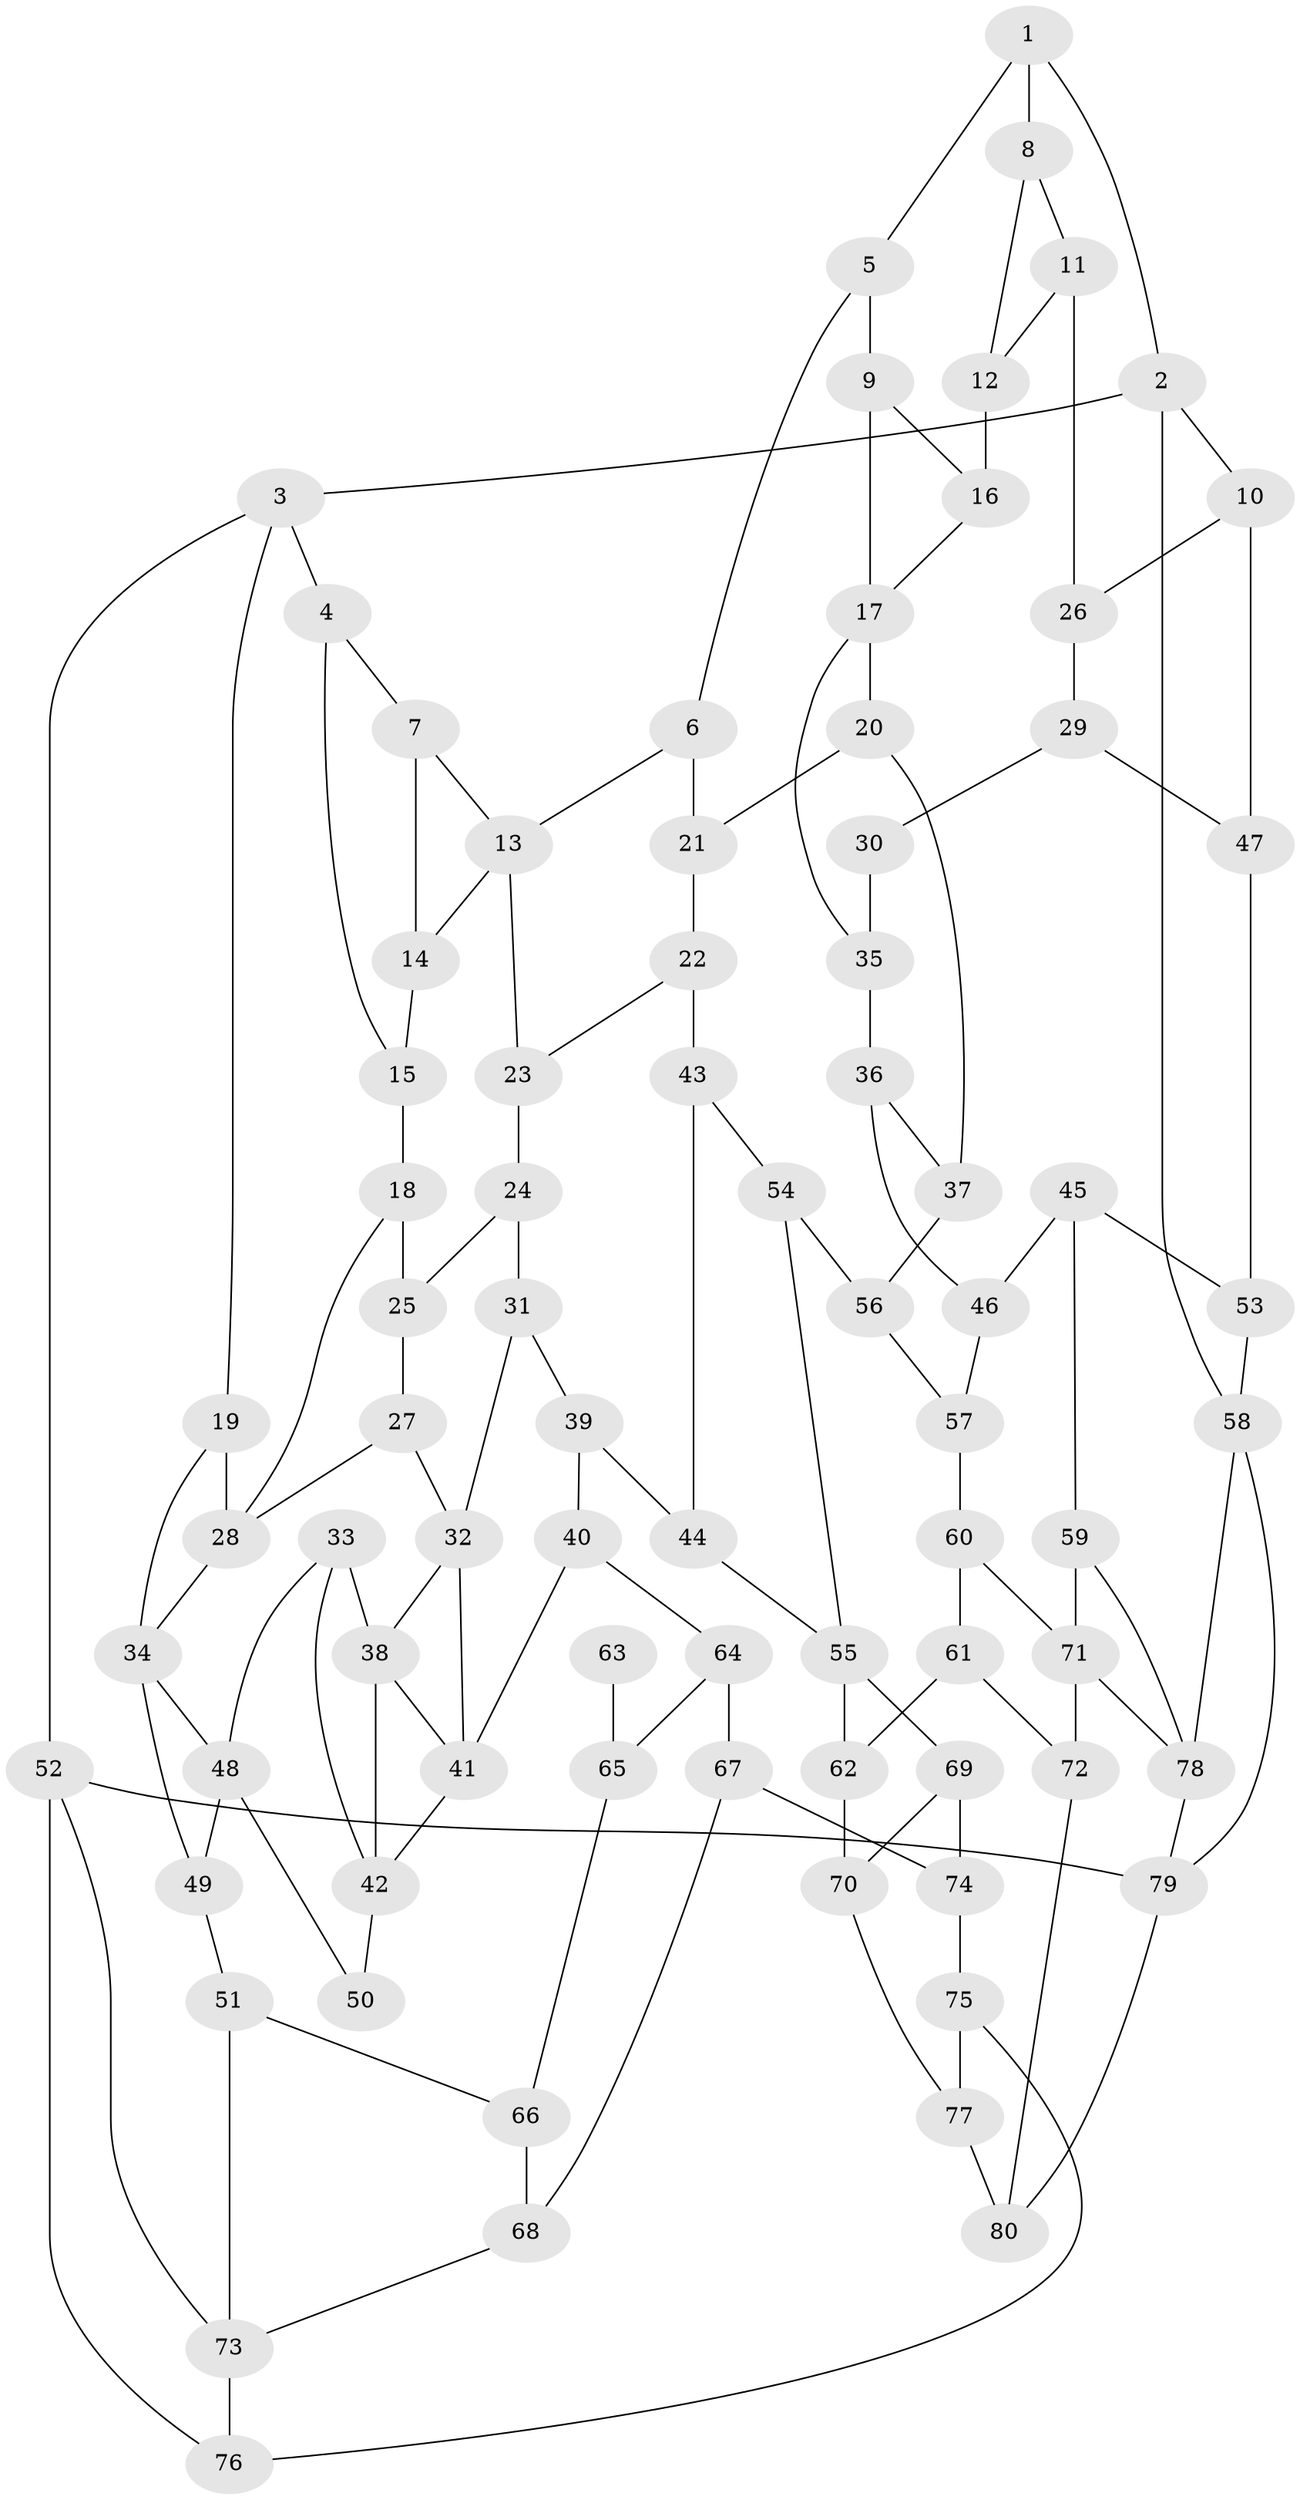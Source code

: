 // original degree distribution, {3: 0.02654867256637168, 4: 0.26548672566371684, 6: 0.25663716814159293, 5: 0.45132743362831856}
// Generated by graph-tools (version 1.1) at 2025/38/03/04/25 23:38:35]
// undirected, 80 vertices, 127 edges
graph export_dot {
  node [color=gray90,style=filled];
  1;
  2;
  3;
  4;
  5;
  6;
  7;
  8;
  9;
  10;
  11;
  12;
  13;
  14;
  15;
  16;
  17;
  18;
  19;
  20;
  21;
  22;
  23;
  24;
  25;
  26;
  27;
  28;
  29;
  30;
  31;
  32;
  33;
  34;
  35;
  36;
  37;
  38;
  39;
  40;
  41;
  42;
  43;
  44;
  45;
  46;
  47;
  48;
  49;
  50;
  51;
  52;
  53;
  54;
  55;
  56;
  57;
  58;
  59;
  60;
  61;
  62;
  63;
  64;
  65;
  66;
  67;
  68;
  69;
  70;
  71;
  72;
  73;
  74;
  75;
  76;
  77;
  78;
  79;
  80;
  1 -- 2 [weight=1.0];
  1 -- 5 [weight=1.0];
  1 -- 8 [weight=1.0];
  2 -- 3 [weight=1.0];
  2 -- 10 [weight=1.0];
  2 -- 58 [weight=1.0];
  3 -- 4 [weight=1.0];
  3 -- 19 [weight=1.0];
  3 -- 52 [weight=1.0];
  4 -- 7 [weight=1.0];
  4 -- 15 [weight=1.0];
  5 -- 6 [weight=1.0];
  5 -- 9 [weight=1.0];
  6 -- 13 [weight=1.0];
  6 -- 21 [weight=1.0];
  7 -- 13 [weight=1.0];
  7 -- 14 [weight=1.0];
  8 -- 11 [weight=1.0];
  8 -- 12 [weight=1.0];
  9 -- 16 [weight=1.0];
  9 -- 17 [weight=1.0];
  10 -- 26 [weight=1.0];
  10 -- 47 [weight=1.0];
  11 -- 12 [weight=1.0];
  11 -- 26 [weight=2.0];
  12 -- 16 [weight=2.0];
  13 -- 14 [weight=1.0];
  13 -- 23 [weight=1.0];
  14 -- 15 [weight=2.0];
  15 -- 18 [weight=1.0];
  16 -- 17 [weight=1.0];
  17 -- 20 [weight=1.0];
  17 -- 35 [weight=1.0];
  18 -- 25 [weight=1.0];
  18 -- 28 [weight=1.0];
  19 -- 28 [weight=1.0];
  19 -- 34 [weight=1.0];
  20 -- 21 [weight=1.0];
  20 -- 37 [weight=1.0];
  21 -- 22 [weight=1.0];
  22 -- 23 [weight=1.0];
  22 -- 43 [weight=1.0];
  23 -- 24 [weight=1.0];
  24 -- 25 [weight=1.0];
  24 -- 31 [weight=1.0];
  25 -- 27 [weight=1.0];
  26 -- 29 [weight=1.0];
  27 -- 28 [weight=1.0];
  27 -- 32 [weight=1.0];
  28 -- 34 [weight=1.0];
  29 -- 30 [weight=1.0];
  29 -- 47 [weight=1.0];
  30 -- 35 [weight=2.0];
  31 -- 32 [weight=1.0];
  31 -- 39 [weight=1.0];
  32 -- 38 [weight=1.0];
  32 -- 41 [weight=1.0];
  33 -- 38 [weight=1.0];
  33 -- 42 [weight=1.0];
  33 -- 48 [weight=1.0];
  34 -- 48 [weight=1.0];
  34 -- 49 [weight=1.0];
  35 -- 36 [weight=1.0];
  36 -- 37 [weight=1.0];
  36 -- 46 [weight=1.0];
  37 -- 56 [weight=1.0];
  38 -- 41 [weight=1.0];
  38 -- 42 [weight=1.0];
  39 -- 40 [weight=1.0];
  39 -- 44 [weight=1.0];
  40 -- 41 [weight=1.0];
  40 -- 64 [weight=1.0];
  41 -- 42 [weight=1.0];
  42 -- 50 [weight=1.0];
  43 -- 44 [weight=1.0];
  43 -- 54 [weight=1.0];
  44 -- 55 [weight=1.0];
  45 -- 46 [weight=1.0];
  45 -- 53 [weight=1.0];
  45 -- 59 [weight=1.0];
  46 -- 57 [weight=1.0];
  47 -- 53 [weight=2.0];
  48 -- 49 [weight=1.0];
  48 -- 50 [weight=1.0];
  49 -- 51 [weight=1.0];
  51 -- 66 [weight=1.0];
  51 -- 73 [weight=1.0];
  52 -- 73 [weight=1.0];
  52 -- 76 [weight=1.0];
  52 -- 79 [weight=1.0];
  53 -- 58 [weight=1.0];
  54 -- 55 [weight=1.0];
  54 -- 56 [weight=2.0];
  55 -- 62 [weight=1.0];
  55 -- 69 [weight=1.0];
  56 -- 57 [weight=1.0];
  57 -- 60 [weight=2.0];
  58 -- 78 [weight=1.0];
  58 -- 79 [weight=1.0];
  59 -- 71 [weight=1.0];
  59 -- 78 [weight=1.0];
  60 -- 61 [weight=1.0];
  60 -- 71 [weight=1.0];
  61 -- 62 [weight=1.0];
  61 -- 72 [weight=1.0];
  62 -- 70 [weight=1.0];
  63 -- 65 [weight=2.0];
  64 -- 65 [weight=1.0];
  64 -- 67 [weight=1.0];
  65 -- 66 [weight=1.0];
  66 -- 68 [weight=1.0];
  67 -- 68 [weight=1.0];
  67 -- 74 [weight=2.0];
  68 -- 73 [weight=1.0];
  69 -- 70 [weight=1.0];
  69 -- 74 [weight=1.0];
  70 -- 77 [weight=1.0];
  71 -- 72 [weight=1.0];
  71 -- 78 [weight=1.0];
  72 -- 80 [weight=1.0];
  73 -- 76 [weight=1.0];
  74 -- 75 [weight=1.0];
  75 -- 76 [weight=1.0];
  75 -- 77 [weight=1.0];
  77 -- 80 [weight=2.0];
  78 -- 79 [weight=1.0];
  79 -- 80 [weight=1.0];
}
